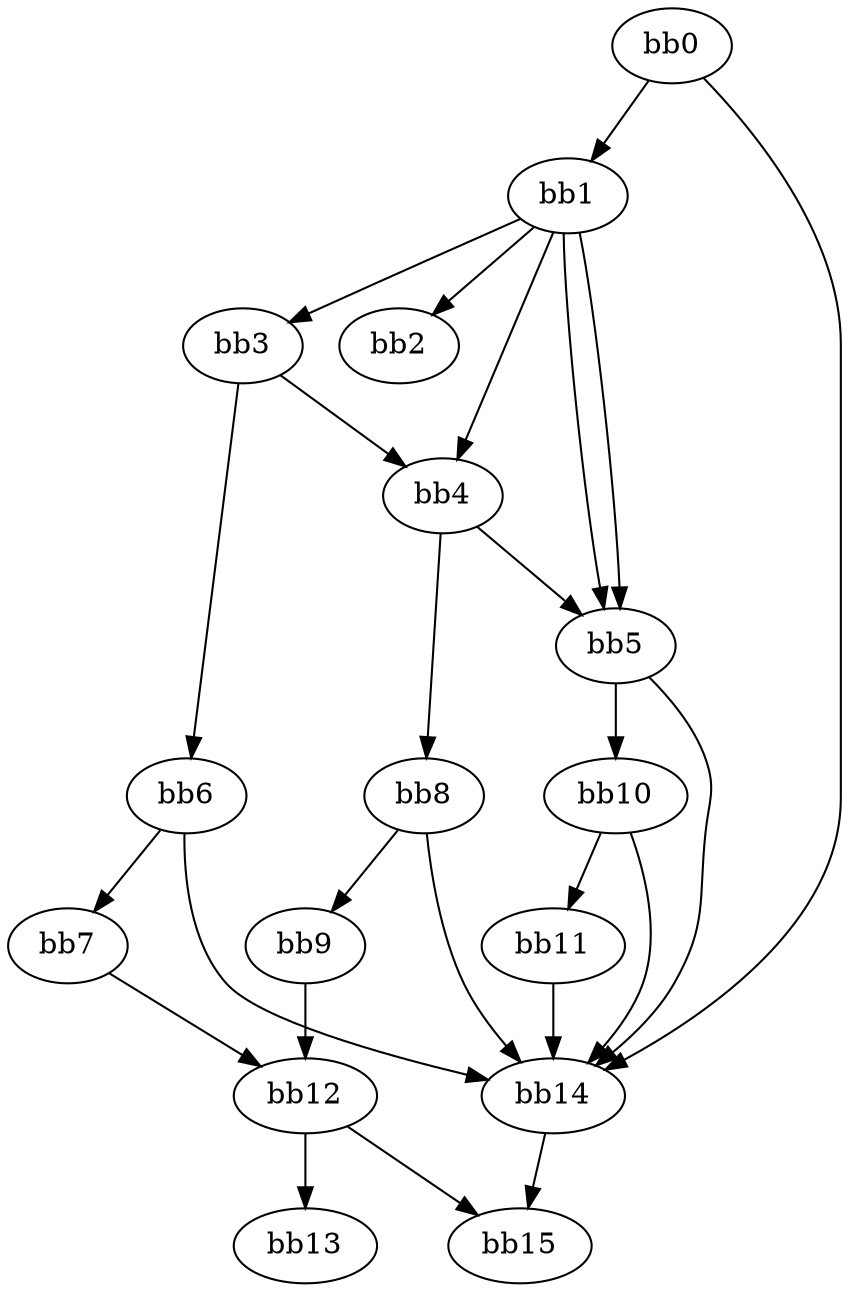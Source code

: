 digraph {
    0 [ label = "bb0\l" ]
    1 [ label = "bb1\l" ]
    2 [ label = "bb2\l" ]
    3 [ label = "bb3\l" ]
    4 [ label = "bb4\l" ]
    5 [ label = "bb5\l" ]
    6 [ label = "bb6\l" ]
    7 [ label = "bb7\l" ]
    8 [ label = "bb8\l" ]
    9 [ label = "bb9\l" ]
    10 [ label = "bb10\l" ]
    11 [ label = "bb11\l" ]
    12 [ label = "bb12\l" ]
    13 [ label = "bb13\l" ]
    14 [ label = "bb14\l" ]
    15 [ label = "bb15\l" ]
    0 -> 1 [ ]
    0 -> 14 [ ]
    1 -> 2 [ ]
    1 -> 3 [ ]
    1 -> 4 [ ]
    1 -> 5 [ ]
    1 -> 5 [ ]
    3 -> 4 [ ]
    3 -> 6 [ ]
    4 -> 5 [ ]
    4 -> 8 [ ]
    5 -> 10 [ ]
    5 -> 14 [ ]
    6 -> 7 [ ]
    6 -> 14 [ ]
    7 -> 12 [ ]
    8 -> 9 [ ]
    8 -> 14 [ ]
    9 -> 12 [ ]
    10 -> 11 [ ]
    10 -> 14 [ ]
    11 -> 14 [ ]
    12 -> 13 [ ]
    12 -> 15 [ ]
    14 -> 15 [ ]
}

